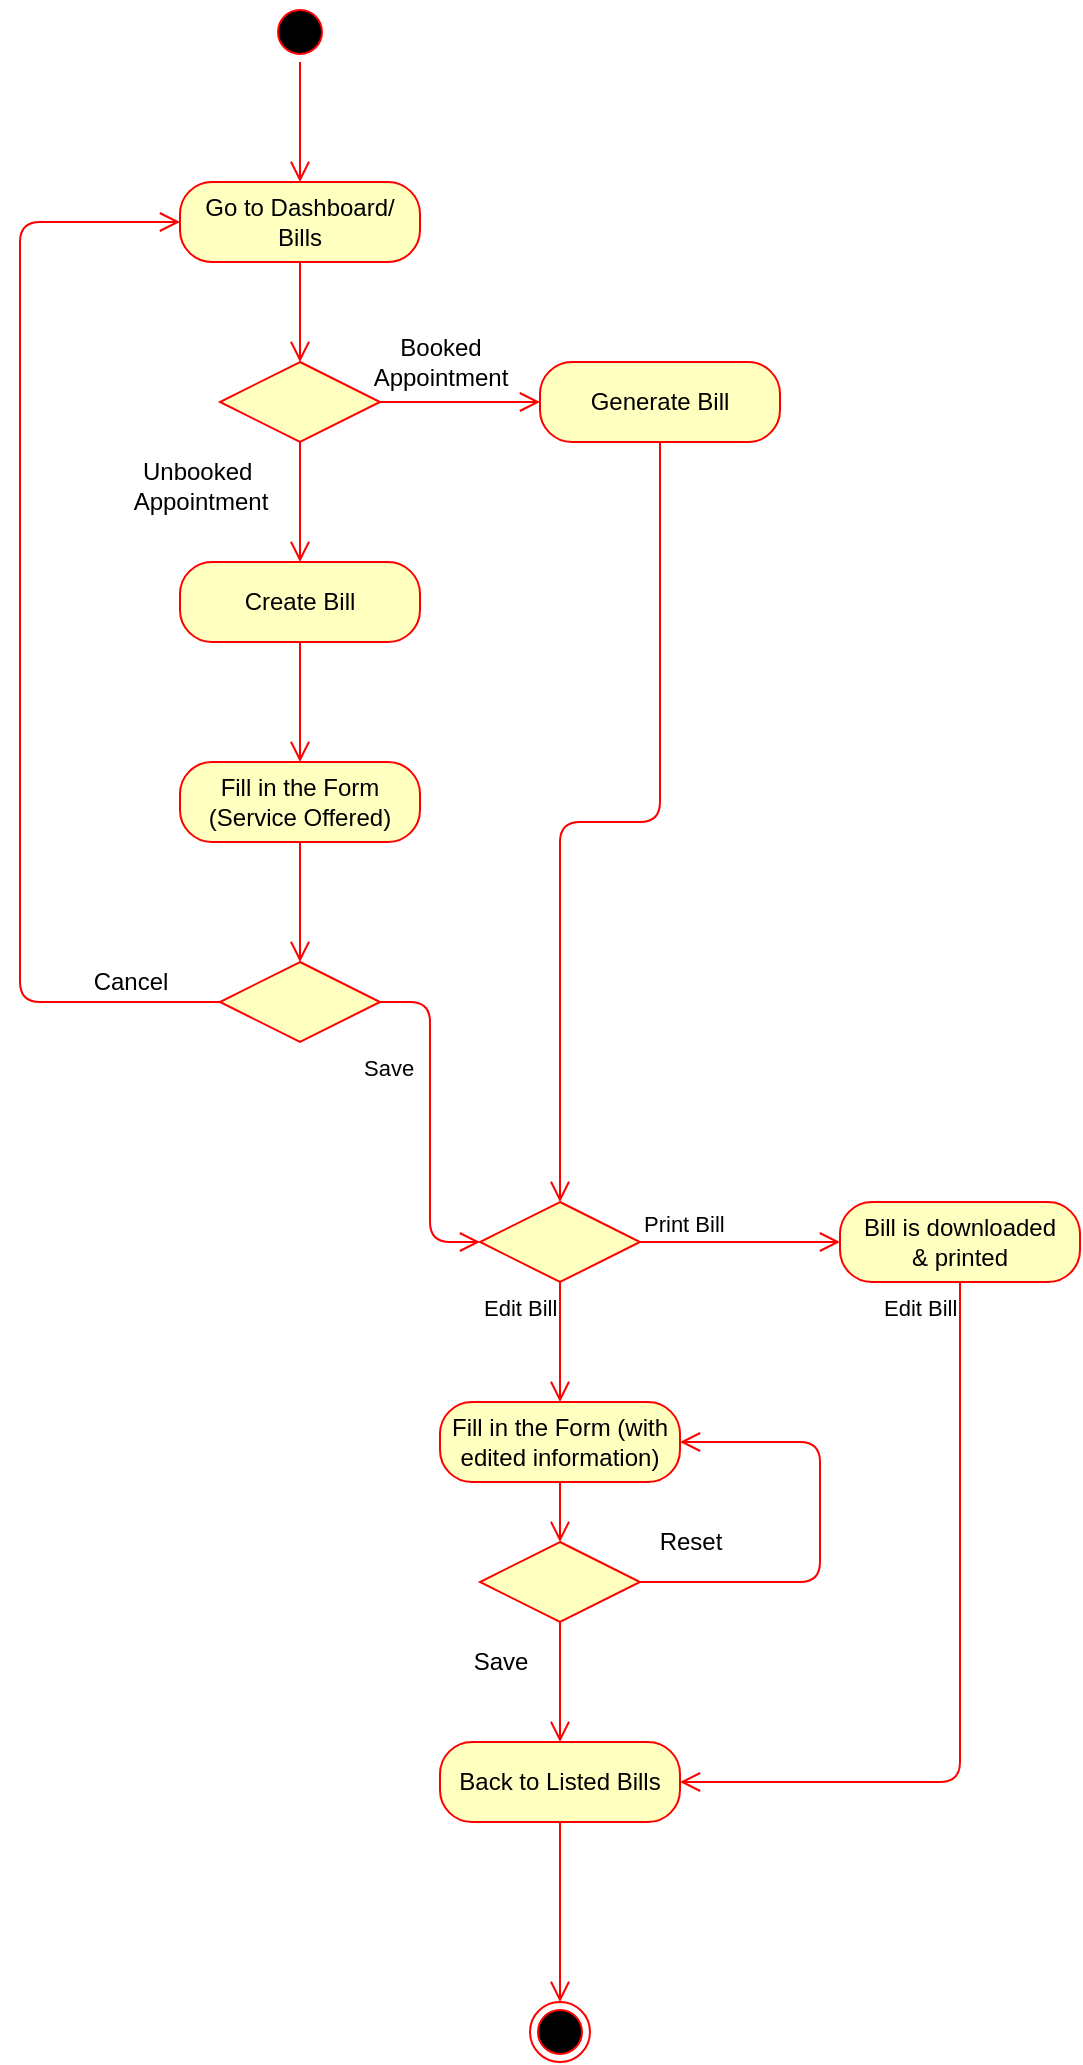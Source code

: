 <mxfile version="13.1.0" type="github">
  <diagram id="K_ESSoWrPjSgIb2LUvi9" name="Page-1">
    <mxGraphModel dx="782" dy="1638" grid="1" gridSize="10" guides="1" tooltips="1" connect="1" arrows="1" fold="1" page="1" pageScale="1" pageWidth="827" pageHeight="1169" math="0" shadow="0">
      <root>
        <mxCell id="0" />
        <mxCell id="1" parent="0" />
        <mxCell id="gXuH-z4g-N9D1doKo7ZE-1" value="Go to Dashboard/ Bills" style="rounded=1;whiteSpace=wrap;html=1;arcSize=40;fontColor=#000000;fillColor=#ffffc0;strokeColor=#ff0000;" parent="1" vertex="1">
          <mxGeometry x="370" y="80" width="120" height="40" as="geometry" />
        </mxCell>
        <mxCell id="gXuH-z4g-N9D1doKo7ZE-2" value="" style="edgeStyle=orthogonalEdgeStyle;html=1;verticalAlign=bottom;endArrow=open;endSize=8;strokeColor=#ff0000;" parent="1" source="gXuH-z4g-N9D1doKo7ZE-1" edge="1">
          <mxGeometry relative="1" as="geometry">
            <mxPoint x="430" y="170" as="targetPoint" />
          </mxGeometry>
        </mxCell>
        <mxCell id="gXuH-z4g-N9D1doKo7ZE-3" value="" style="ellipse;html=1;shape=startState;fillColor=#000000;strokeColor=#ff0000;" parent="1" vertex="1">
          <mxGeometry x="415" y="-10" width="30" height="30" as="geometry" />
        </mxCell>
        <mxCell id="gXuH-z4g-N9D1doKo7ZE-4" value="" style="edgeStyle=orthogonalEdgeStyle;html=1;verticalAlign=bottom;endArrow=open;endSize=8;strokeColor=#ff0000;" parent="1" source="gXuH-z4g-N9D1doKo7ZE-3" edge="1">
          <mxGeometry relative="1" as="geometry">
            <mxPoint x="430" y="80" as="targetPoint" />
          </mxGeometry>
        </mxCell>
        <mxCell id="gXuH-z4g-N9D1doKo7ZE-5" value="" style="rhombus;whiteSpace=wrap;html=1;fillColor=#ffffc0;strokeColor=#ff0000;" parent="1" vertex="1">
          <mxGeometry x="390" y="170" width="80" height="40" as="geometry" />
        </mxCell>
        <mxCell id="gXuH-z4g-N9D1doKo7ZE-6" value="" style="edgeStyle=orthogonalEdgeStyle;html=1;align=left;verticalAlign=bottom;endArrow=open;endSize=8;strokeColor=#ff0000;" parent="1" source="gXuH-z4g-N9D1doKo7ZE-5" edge="1">
          <mxGeometry x="-1" relative="1" as="geometry">
            <mxPoint x="550" y="190" as="targetPoint" />
          </mxGeometry>
        </mxCell>
        <mxCell id="gXuH-z4g-N9D1doKo7ZE-7" value="" style="edgeStyle=orthogonalEdgeStyle;html=1;align=left;verticalAlign=top;endArrow=open;endSize=8;strokeColor=#ff0000;" parent="1" source="gXuH-z4g-N9D1doKo7ZE-5" edge="1">
          <mxGeometry x="-1" relative="1" as="geometry">
            <mxPoint x="430" y="270" as="targetPoint" />
          </mxGeometry>
        </mxCell>
        <mxCell id="gXuH-z4g-N9D1doKo7ZE-8" value="Booked &lt;br&gt;Appointment" style="text;html=1;align=center;verticalAlign=middle;resizable=0;points=[];autosize=1;" parent="1" vertex="1">
          <mxGeometry x="460" y="155" width="80" height="30" as="geometry" />
        </mxCell>
        <mxCell id="gXuH-z4g-N9D1doKo7ZE-9" value="Generate Bill" style="rounded=1;whiteSpace=wrap;html=1;arcSize=40;fontColor=#000000;fillColor=#ffffc0;strokeColor=#ff0000;" parent="1" vertex="1">
          <mxGeometry x="550" y="170" width="120" height="40" as="geometry" />
        </mxCell>
        <mxCell id="gXuH-z4g-N9D1doKo7ZE-10" value="" style="edgeStyle=orthogonalEdgeStyle;html=1;verticalAlign=bottom;endArrow=open;endSize=8;strokeColor=#ff0000;entryX=0.5;entryY=0;entryDx=0;entryDy=0;" parent="1" source="gXuH-z4g-N9D1doKo7ZE-9" target="YOrk8weIXpKyypzSnMwD-1" edge="1">
          <mxGeometry relative="1" as="geometry">
            <mxPoint x="610.6" y="590.33" as="targetPoint" />
          </mxGeometry>
        </mxCell>
        <mxCell id="gXuH-z4g-N9D1doKo7ZE-11" value="Unbooked&amp;nbsp;&lt;br&gt;Appointment" style="text;html=1;align=center;verticalAlign=middle;resizable=0;points=[];autosize=1;" parent="1" vertex="1">
          <mxGeometry x="340" y="217" width="80" height="30" as="geometry" />
        </mxCell>
        <mxCell id="gXuH-z4g-N9D1doKo7ZE-12" value="Create Bill" style="rounded=1;whiteSpace=wrap;html=1;arcSize=40;fontColor=#000000;fillColor=#ffffc0;strokeColor=#ff0000;" parent="1" vertex="1">
          <mxGeometry x="370" y="270" width="120" height="40" as="geometry" />
        </mxCell>
        <mxCell id="gXuH-z4g-N9D1doKo7ZE-13" value="" style="edgeStyle=orthogonalEdgeStyle;html=1;verticalAlign=bottom;endArrow=open;endSize=8;strokeColor=#ff0000;" parent="1" source="gXuH-z4g-N9D1doKo7ZE-12" edge="1">
          <mxGeometry relative="1" as="geometry">
            <mxPoint x="430" y="370" as="targetPoint" />
          </mxGeometry>
        </mxCell>
        <mxCell id="gXuH-z4g-N9D1doKo7ZE-14" value="Fill in the Form (Service Offered)" style="rounded=1;whiteSpace=wrap;html=1;arcSize=40;fontColor=#000000;fillColor=#ffffc0;strokeColor=#ff0000;" parent="1" vertex="1">
          <mxGeometry x="370" y="370" width="120" height="40" as="geometry" />
        </mxCell>
        <mxCell id="gXuH-z4g-N9D1doKo7ZE-15" value="" style="edgeStyle=orthogonalEdgeStyle;html=1;verticalAlign=bottom;endArrow=open;endSize=8;strokeColor=#ff0000;" parent="1" source="gXuH-z4g-N9D1doKo7ZE-14" edge="1">
          <mxGeometry relative="1" as="geometry">
            <mxPoint x="430" y="470" as="targetPoint" />
          </mxGeometry>
        </mxCell>
        <mxCell id="gXuH-z4g-N9D1doKo7ZE-16" value="" style="rhombus;whiteSpace=wrap;html=1;fillColor=#ffffc0;strokeColor=#ff0000;" parent="1" vertex="1">
          <mxGeometry x="390" y="470" width="80" height="40" as="geometry" />
        </mxCell>
        <mxCell id="gXuH-z4g-N9D1doKo7ZE-17" value="" style="edgeStyle=orthogonalEdgeStyle;html=1;align=left;verticalAlign=bottom;endArrow=open;endSize=8;strokeColor=#ff0000;entryX=0;entryY=0.5;entryDx=0;entryDy=0;" parent="1" source="gXuH-z4g-N9D1doKo7ZE-16" target="gXuH-z4g-N9D1doKo7ZE-1" edge="1">
          <mxGeometry x="-1" relative="1" as="geometry">
            <mxPoint x="280" y="100" as="targetPoint" />
            <Array as="points">
              <mxPoint x="290" y="490" />
              <mxPoint x="290" y="100" />
            </Array>
          </mxGeometry>
        </mxCell>
        <mxCell id="gXuH-z4g-N9D1doKo7ZE-18" value="Save" style="edgeStyle=orthogonalEdgeStyle;html=1;align=left;verticalAlign=top;endArrow=open;endSize=8;strokeColor=#ff0000;entryX=0;entryY=0.5;entryDx=0;entryDy=0;" parent="1" source="gXuH-z4g-N9D1doKo7ZE-16" target="YOrk8weIXpKyypzSnMwD-1" edge="1">
          <mxGeometry x="-0.471" y="-35" relative="1" as="geometry">
            <mxPoint x="552.6" y="591" as="targetPoint" />
            <mxPoint as="offset" />
          </mxGeometry>
        </mxCell>
        <mxCell id="gXuH-z4g-N9D1doKo7ZE-19" value="Cancel" style="text;html=1;align=center;verticalAlign=middle;resizable=0;points=[];autosize=1;" parent="1" vertex="1">
          <mxGeometry x="320" y="470" width="50" height="20" as="geometry" />
        </mxCell>
        <mxCell id="gXuH-z4g-N9D1doKo7ZE-23" value="Bill is downloaded &lt;br&gt;&amp;amp; printed" style="rounded=1;whiteSpace=wrap;html=1;arcSize=40;fontColor=#000000;fillColor=#ffffc0;strokeColor=#ff0000;" parent="1" vertex="1">
          <mxGeometry x="700" y="590" width="120" height="40" as="geometry" />
        </mxCell>
        <mxCell id="gXuH-z4g-N9D1doKo7ZE-29" value="Fill in the Form (with edited information)" style="rounded=1;whiteSpace=wrap;html=1;arcSize=40;fontColor=#000000;fillColor=#ffffc0;strokeColor=#ff0000;" parent="1" vertex="1">
          <mxGeometry x="500" y="690" width="120" height="40" as="geometry" />
        </mxCell>
        <mxCell id="gXuH-z4g-N9D1doKo7ZE-30" value="" style="edgeStyle=orthogonalEdgeStyle;html=1;verticalAlign=bottom;endArrow=open;endSize=8;strokeColor=#ff0000;entryX=0.5;entryY=0;entryDx=0;entryDy=0;" parent="1" source="gXuH-z4g-N9D1doKo7ZE-29" target="gXuH-z4g-N9D1doKo7ZE-31" edge="1">
          <mxGeometry relative="1" as="geometry">
            <mxPoint x="580" y="1060" as="targetPoint" />
          </mxGeometry>
        </mxCell>
        <mxCell id="gXuH-z4g-N9D1doKo7ZE-31" value="" style="rhombus;whiteSpace=wrap;html=1;fillColor=#ffffc0;strokeColor=#ff0000;" parent="1" vertex="1">
          <mxGeometry x="520" y="760" width="80" height="40" as="geometry" />
        </mxCell>
        <mxCell id="gXuH-z4g-N9D1doKo7ZE-32" value="" style="edgeStyle=orthogonalEdgeStyle;html=1;align=left;verticalAlign=bottom;endArrow=open;endSize=8;strokeColor=#ff0000;entryX=1;entryY=0.5;entryDx=0;entryDy=0;entryPerimeter=0;exitX=1;exitY=0.5;exitDx=0;exitDy=0;" parent="1" source="gXuH-z4g-N9D1doKo7ZE-31" target="gXuH-z4g-N9D1doKo7ZE-29" edge="1">
          <mxGeometry x="-1" relative="1" as="geometry">
            <mxPoint x="650" y="970" as="targetPoint" />
            <Array as="points">
              <mxPoint x="690" y="780" />
              <mxPoint x="690" y="710" />
            </Array>
          </mxGeometry>
        </mxCell>
        <mxCell id="gXuH-z4g-N9D1doKo7ZE-33" value="" style="edgeStyle=orthogonalEdgeStyle;html=1;align=left;verticalAlign=top;endArrow=open;endSize=8;strokeColor=#ff0000;entryX=0.5;entryY=0;entryDx=0;entryDy=0;" parent="1" source="gXuH-z4g-N9D1doKo7ZE-31" target="gXuH-z4g-N9D1doKo7ZE-36" edge="1">
          <mxGeometry x="-0.667" y="90" relative="1" as="geometry">
            <mxPoint x="580" y="1150" as="targetPoint" />
            <mxPoint as="offset" />
          </mxGeometry>
        </mxCell>
        <mxCell id="gXuH-z4g-N9D1doKo7ZE-34" value="Save" style="text;html=1;align=center;verticalAlign=middle;resizable=0;points=[];autosize=1;" parent="1" vertex="1">
          <mxGeometry x="510" y="810" width="40" height="20" as="geometry" />
        </mxCell>
        <mxCell id="gXuH-z4g-N9D1doKo7ZE-35" value="Reset" style="text;html=1;align=center;verticalAlign=middle;resizable=0;points=[];autosize=1;" parent="1" vertex="1">
          <mxGeometry x="600" y="750" width="50" height="20" as="geometry" />
        </mxCell>
        <mxCell id="gXuH-z4g-N9D1doKo7ZE-36" value="Back to Listed Bills" style="rounded=1;whiteSpace=wrap;html=1;arcSize=40;fontColor=#000000;fillColor=#ffffc0;strokeColor=#ff0000;" parent="1" vertex="1">
          <mxGeometry x="500" y="860" width="120" height="40" as="geometry" />
        </mxCell>
        <mxCell id="gXuH-z4g-N9D1doKo7ZE-37" value="" style="edgeStyle=orthogonalEdgeStyle;html=1;verticalAlign=bottom;endArrow=open;endSize=8;strokeColor=#ff0000;" parent="1" source="gXuH-z4g-N9D1doKo7ZE-36" edge="1">
          <mxGeometry relative="1" as="geometry">
            <mxPoint x="560" y="990" as="targetPoint" />
          </mxGeometry>
        </mxCell>
        <mxCell id="gXuH-z4g-N9D1doKo7ZE-38" value="" style="ellipse;html=1;shape=endState;fillColor=#000000;strokeColor=#ff0000;" parent="1" vertex="1">
          <mxGeometry x="545" y="990" width="30" height="30" as="geometry" />
        </mxCell>
        <mxCell id="YOrk8weIXpKyypzSnMwD-1" value="" style="rhombus;whiteSpace=wrap;html=1;fillColor=#ffffc0;strokeColor=#ff0000;" parent="1" vertex="1">
          <mxGeometry x="520" y="590" width="80" height="40" as="geometry" />
        </mxCell>
        <mxCell id="YOrk8weIXpKyypzSnMwD-2" value="Print Bill" style="edgeStyle=orthogonalEdgeStyle;html=1;align=left;verticalAlign=bottom;endArrow=open;endSize=8;strokeColor=#ff0000;" parent="1" source="YOrk8weIXpKyypzSnMwD-1" edge="1">
          <mxGeometry x="-1" relative="1" as="geometry">
            <mxPoint x="700" y="610" as="targetPoint" />
          </mxGeometry>
        </mxCell>
        <mxCell id="YOrk8weIXpKyypzSnMwD-3" value="Edit Bill" style="edgeStyle=orthogonalEdgeStyle;html=1;align=left;verticalAlign=top;endArrow=open;endSize=8;strokeColor=#ff0000;" parent="1" source="YOrk8weIXpKyypzSnMwD-1" edge="1">
          <mxGeometry x="-1" y="-40" relative="1" as="geometry">
            <mxPoint x="560" y="690" as="targetPoint" />
            <mxPoint as="offset" />
          </mxGeometry>
        </mxCell>
        <mxCell id="YOrk8weIXpKyypzSnMwD-11" value="&lt;span style=&quot;color: rgba(0 , 0 , 0 , 0) ; font-family: monospace ; font-size: 0px&quot;&gt;%3CmxGraphModel%3E%3Croot%3E%3CmxCell%20id%3D%220%22%2F%3E%3CmxCell%20id%3D%221%22%20parent%3D%220%22%2F%3E%3CmxCell%20id%3D%222%22%20value%3D%22Edit%20Bill%22%20style%3D%22edgeStyle%3DorthogonalEdgeStyle%3Bhtml%3D1%3Balign%3Dleft%3BverticalAlign%3Dtop%3BendArrow%3Dopen%3BendSize%3D8%3BstrokeColor%3D%23ff0000%3B%22%20edge%3D%221%22%20parent%3D%221%22%3E%3CmxGeometry%20x%3D%22-1%22%20y%3D%22-40%22%20relative%3D%221%22%20as%3D%22geometry%22%3E%3CmxPoint%20x%3D%22560%22%20y%3D%22690%22%20as%3D%22targetPoint%22%2F%3E%3CmxPoint%20x%3D%22560%22%20y%3D%22630%22%20as%3D%22sourcePoint%22%2F%3E%3CmxPoint%20as%3D%22offset%22%2F%3E%3C%2FmxGeometry%3E%3C%2FmxCell%3E%3C%2Froot%3E%3C%2FmxGraphModel%3E&lt;/span&gt;" style="text;html=1;align=center;verticalAlign=middle;resizable=0;points=[];autosize=1;" parent="1" vertex="1">
          <mxGeometry x="634" y="664" width="20" height="20" as="geometry" />
        </mxCell>
        <mxCell id="YOrk8weIXpKyypzSnMwD-12" value="Edit Bill" style="edgeStyle=orthogonalEdgeStyle;html=1;align=left;verticalAlign=top;endArrow=open;endSize=8;strokeColor=#ff0000;exitX=0.5;exitY=1;exitDx=0;exitDy=0;entryX=1;entryY=0.5;entryDx=0;entryDy=0;" parent="1" source="gXuH-z4g-N9D1doKo7ZE-23" target="gXuH-z4g-N9D1doKo7ZE-36" edge="1">
          <mxGeometry x="-1" y="-40" relative="1" as="geometry">
            <mxPoint x="780" y="880" as="targetPoint" />
            <mxPoint x="570" y="640" as="sourcePoint" />
            <mxPoint as="offset" />
            <Array as="points">
              <mxPoint x="760" y="880" />
            </Array>
          </mxGeometry>
        </mxCell>
      </root>
    </mxGraphModel>
  </diagram>
</mxfile>

